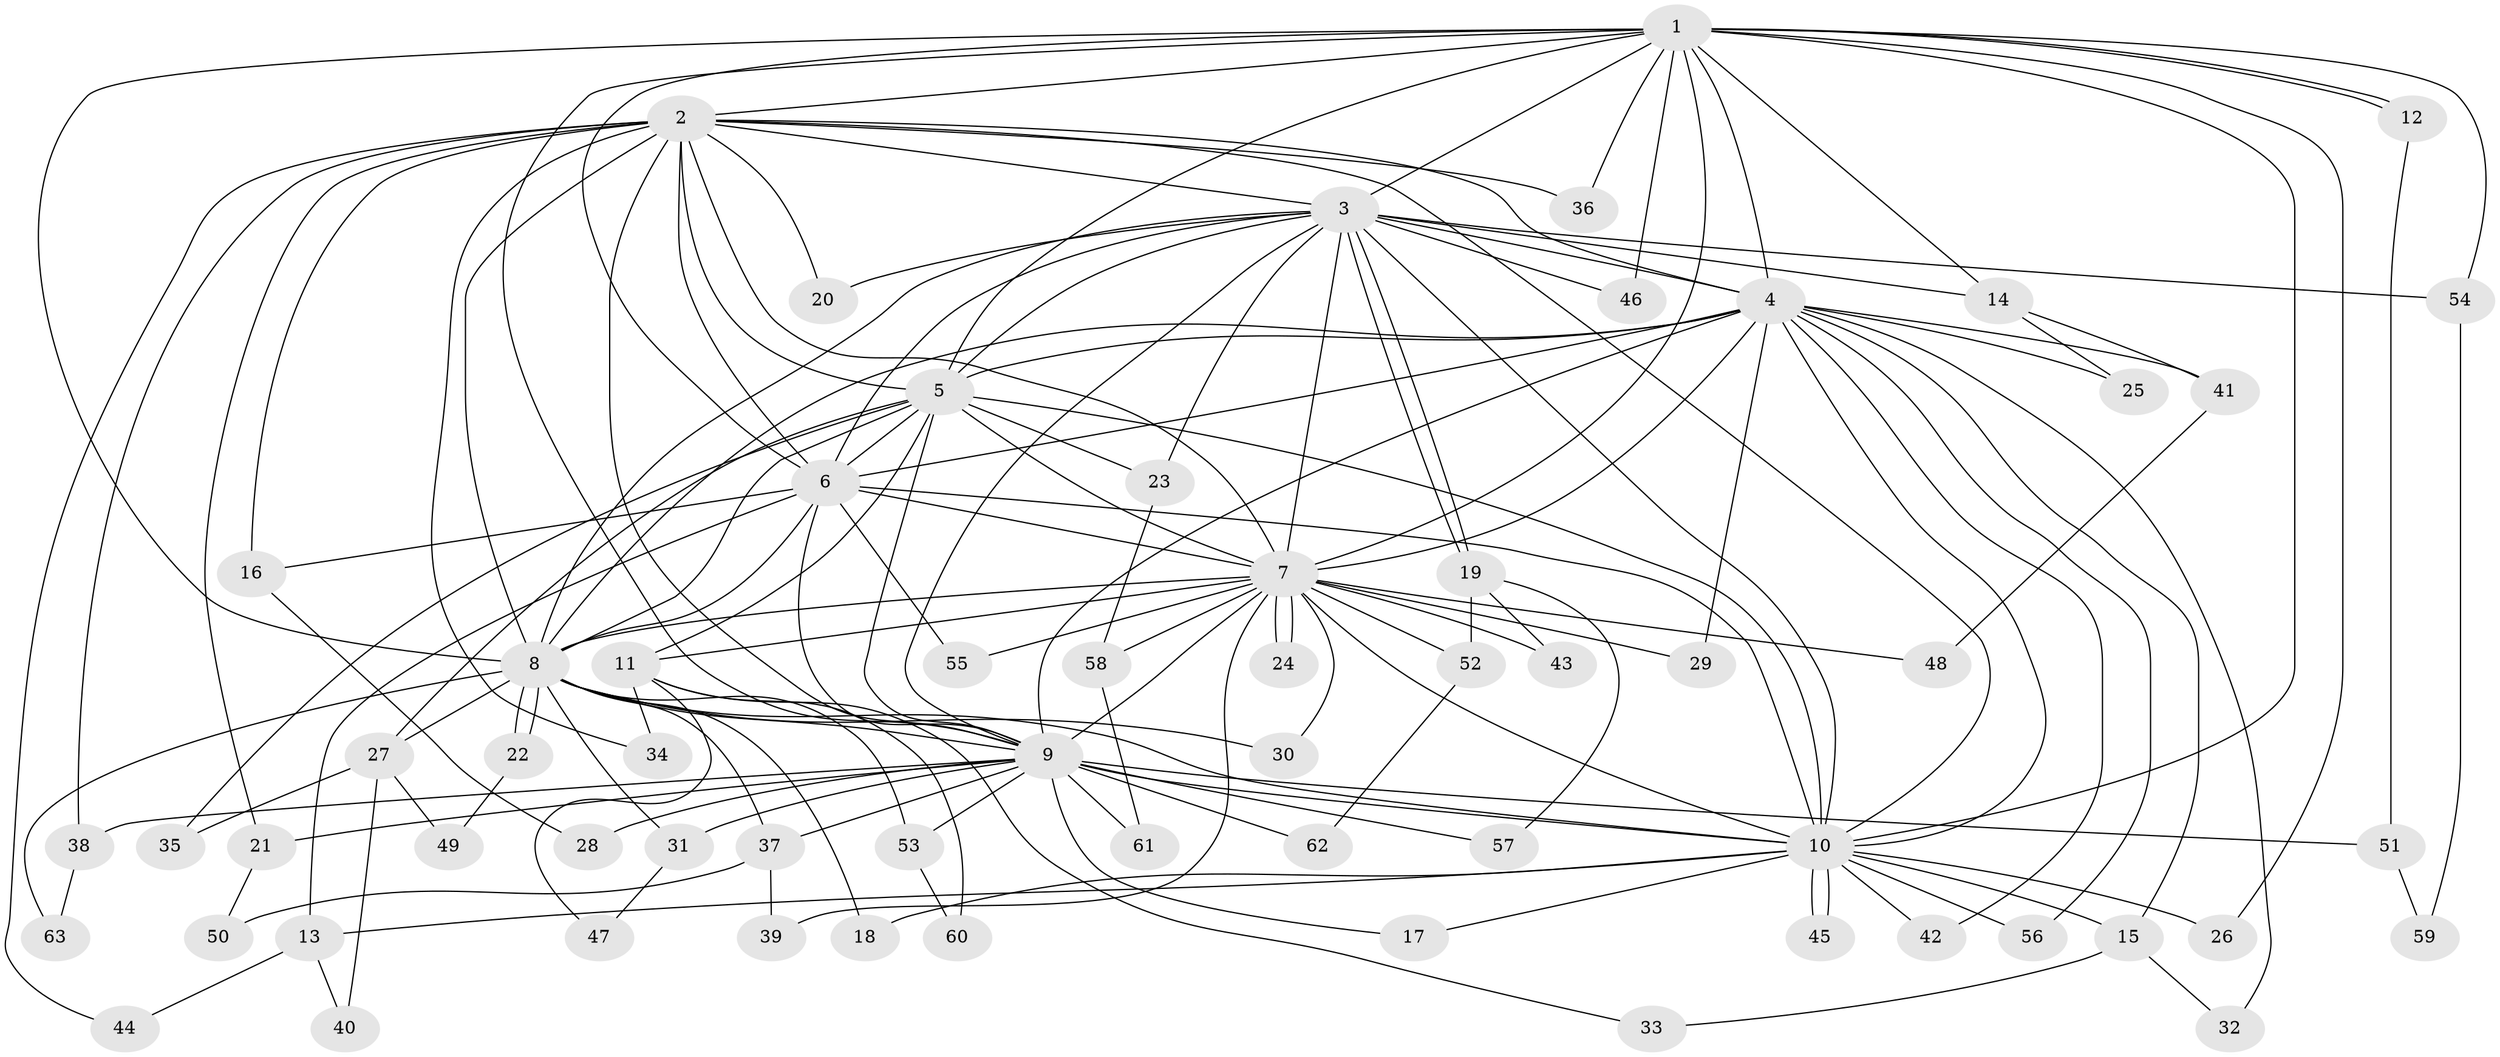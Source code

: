 // Generated by graph-tools (version 1.1) at 2025/44/03/09/25 04:44:55]
// undirected, 63 vertices, 151 edges
graph export_dot {
graph [start="1"]
  node [color=gray90,style=filled];
  1;
  2;
  3;
  4;
  5;
  6;
  7;
  8;
  9;
  10;
  11;
  12;
  13;
  14;
  15;
  16;
  17;
  18;
  19;
  20;
  21;
  22;
  23;
  24;
  25;
  26;
  27;
  28;
  29;
  30;
  31;
  32;
  33;
  34;
  35;
  36;
  37;
  38;
  39;
  40;
  41;
  42;
  43;
  44;
  45;
  46;
  47;
  48;
  49;
  50;
  51;
  52;
  53;
  54;
  55;
  56;
  57;
  58;
  59;
  60;
  61;
  62;
  63;
  1 -- 2;
  1 -- 3;
  1 -- 4;
  1 -- 5;
  1 -- 6;
  1 -- 7;
  1 -- 8;
  1 -- 9;
  1 -- 10;
  1 -- 12;
  1 -- 12;
  1 -- 14;
  1 -- 26;
  1 -- 36;
  1 -- 46;
  1 -- 54;
  2 -- 3;
  2 -- 4;
  2 -- 5;
  2 -- 6;
  2 -- 7;
  2 -- 8;
  2 -- 9;
  2 -- 10;
  2 -- 16;
  2 -- 20;
  2 -- 21;
  2 -- 34;
  2 -- 36;
  2 -- 38;
  2 -- 44;
  3 -- 4;
  3 -- 5;
  3 -- 6;
  3 -- 7;
  3 -- 8;
  3 -- 9;
  3 -- 10;
  3 -- 14;
  3 -- 19;
  3 -- 19;
  3 -- 20;
  3 -- 23;
  3 -- 46;
  3 -- 54;
  4 -- 5;
  4 -- 6;
  4 -- 7;
  4 -- 8;
  4 -- 9;
  4 -- 10;
  4 -- 15;
  4 -- 25;
  4 -- 29;
  4 -- 32;
  4 -- 41;
  4 -- 42;
  4 -- 56;
  5 -- 6;
  5 -- 7;
  5 -- 8;
  5 -- 9;
  5 -- 10;
  5 -- 11;
  5 -- 23;
  5 -- 27;
  5 -- 35;
  6 -- 7;
  6 -- 8;
  6 -- 9;
  6 -- 10;
  6 -- 13;
  6 -- 16;
  6 -- 55;
  7 -- 8;
  7 -- 9;
  7 -- 10;
  7 -- 11;
  7 -- 24;
  7 -- 24;
  7 -- 29;
  7 -- 30;
  7 -- 39;
  7 -- 43;
  7 -- 48;
  7 -- 52;
  7 -- 55;
  7 -- 58;
  8 -- 9;
  8 -- 10;
  8 -- 18;
  8 -- 22;
  8 -- 22;
  8 -- 27;
  8 -- 30;
  8 -- 31;
  8 -- 37;
  8 -- 53;
  8 -- 63;
  9 -- 10;
  9 -- 17;
  9 -- 21;
  9 -- 28;
  9 -- 31;
  9 -- 37;
  9 -- 38;
  9 -- 51;
  9 -- 53;
  9 -- 57;
  9 -- 61;
  9 -- 62;
  10 -- 13;
  10 -- 15;
  10 -- 17;
  10 -- 18;
  10 -- 26;
  10 -- 42;
  10 -- 45;
  10 -- 45;
  10 -- 56;
  11 -- 33;
  11 -- 34;
  11 -- 47;
  11 -- 60;
  12 -- 51;
  13 -- 40;
  13 -- 44;
  14 -- 25;
  14 -- 41;
  15 -- 32;
  15 -- 33;
  16 -- 28;
  19 -- 43;
  19 -- 52;
  19 -- 57;
  21 -- 50;
  22 -- 49;
  23 -- 58;
  27 -- 35;
  27 -- 40;
  27 -- 49;
  31 -- 47;
  37 -- 39;
  37 -- 50;
  38 -- 63;
  41 -- 48;
  51 -- 59;
  52 -- 62;
  53 -- 60;
  54 -- 59;
  58 -- 61;
}
